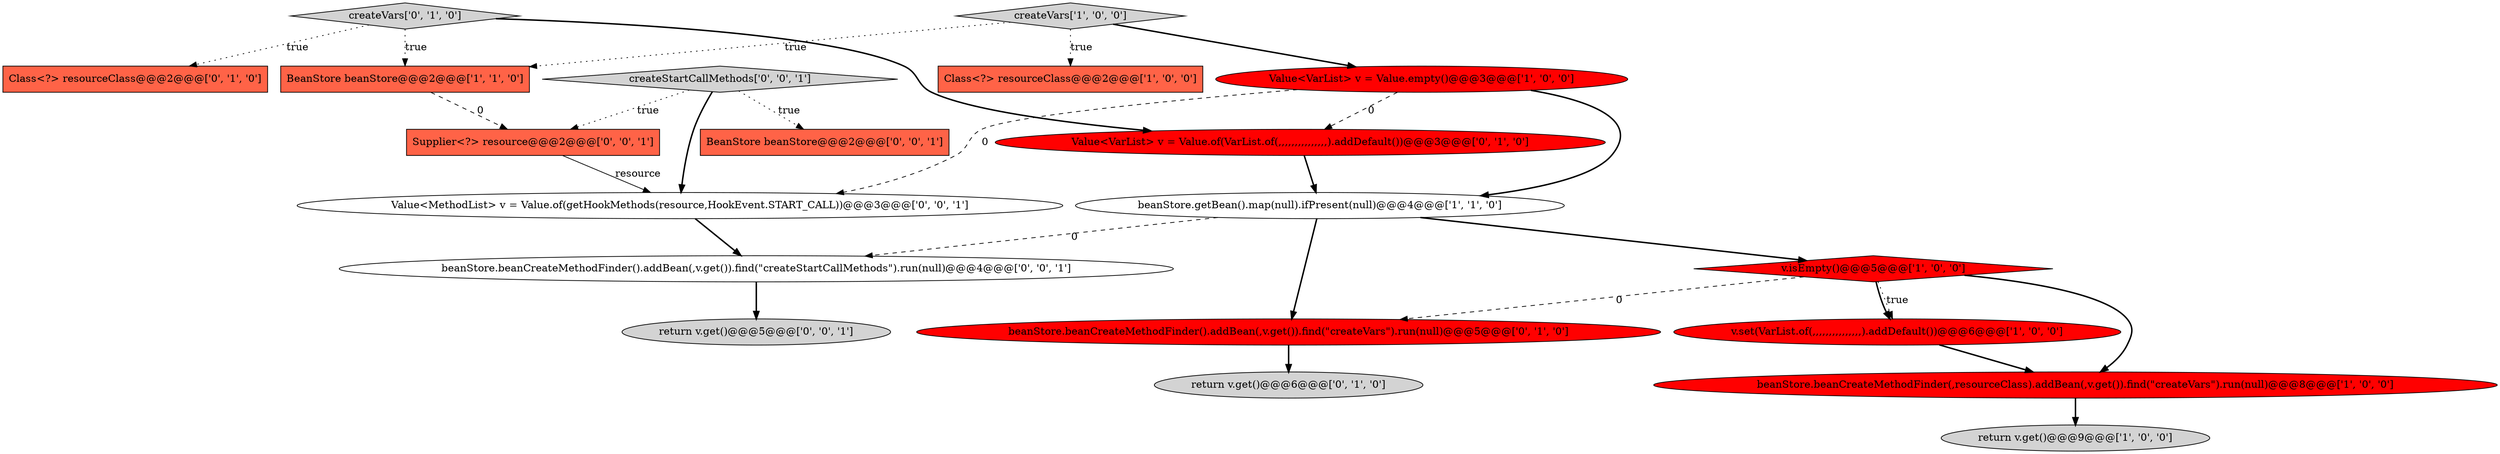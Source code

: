 digraph {
3 [style = filled, label = "BeanStore beanStore@@@2@@@['1', '1', '0']", fillcolor = tomato, shape = box image = "AAA0AAABBB1BBB"];
15 [style = filled, label = "BeanStore beanStore@@@2@@@['0', '0', '1']", fillcolor = tomato, shape = box image = "AAA0AAABBB3BBB"];
8 [style = filled, label = "v.set(VarList.of(,,,,,,,,,,,,,,,).addDefault())@@@6@@@['1', '0', '0']", fillcolor = red, shape = ellipse image = "AAA1AAABBB1BBB"];
11 [style = filled, label = "Class<?> resourceClass@@@2@@@['0', '1', '0']", fillcolor = tomato, shape = box image = "AAA0AAABBB2BBB"];
13 [style = filled, label = "createVars['0', '1', '0']", fillcolor = lightgray, shape = diamond image = "AAA0AAABBB2BBB"];
10 [style = filled, label = "return v.get()@@@6@@@['0', '1', '0']", fillcolor = lightgray, shape = ellipse image = "AAA0AAABBB2BBB"];
18 [style = filled, label = "Value<MethodList> v = Value.of(getHookMethods(resource,HookEvent.START_CALL))@@@3@@@['0', '0', '1']", fillcolor = white, shape = ellipse image = "AAA0AAABBB3BBB"];
19 [style = filled, label = "return v.get()@@@5@@@['0', '0', '1']", fillcolor = lightgray, shape = ellipse image = "AAA0AAABBB3BBB"];
16 [style = filled, label = "createStartCallMethods['0', '0', '1']", fillcolor = lightgray, shape = diamond image = "AAA0AAABBB3BBB"];
4 [style = filled, label = "return v.get()@@@9@@@['1', '0', '0']", fillcolor = lightgray, shape = ellipse image = "AAA0AAABBB1BBB"];
2 [style = filled, label = "beanStore.getBean().map(null).ifPresent(null)@@@4@@@['1', '1', '0']", fillcolor = white, shape = ellipse image = "AAA0AAABBB1BBB"];
12 [style = filled, label = "beanStore.beanCreateMethodFinder().addBean(,v.get()).find(\"createVars\").run(null)@@@5@@@['0', '1', '0']", fillcolor = red, shape = ellipse image = "AAA1AAABBB2BBB"];
9 [style = filled, label = "Value<VarList> v = Value.of(VarList.of(,,,,,,,,,,,,,,,).addDefault())@@@3@@@['0', '1', '0']", fillcolor = red, shape = ellipse image = "AAA1AAABBB2BBB"];
5 [style = filled, label = "v.isEmpty()@@@5@@@['1', '0', '0']", fillcolor = red, shape = diamond image = "AAA1AAABBB1BBB"];
1 [style = filled, label = "Class<?> resourceClass@@@2@@@['1', '0', '0']", fillcolor = tomato, shape = box image = "AAA0AAABBB1BBB"];
17 [style = filled, label = "Supplier<?> resource@@@2@@@['0', '0', '1']", fillcolor = tomato, shape = box image = "AAA0AAABBB3BBB"];
0 [style = filled, label = "Value<VarList> v = Value.empty()@@@3@@@['1', '0', '0']", fillcolor = red, shape = ellipse image = "AAA1AAABBB1BBB"];
14 [style = filled, label = "beanStore.beanCreateMethodFinder().addBean(,v.get()).find(\"createStartCallMethods\").run(null)@@@4@@@['0', '0', '1']", fillcolor = white, shape = ellipse image = "AAA0AAABBB3BBB"];
6 [style = filled, label = "createVars['1', '0', '0']", fillcolor = lightgray, shape = diamond image = "AAA0AAABBB1BBB"];
7 [style = filled, label = "beanStore.beanCreateMethodFinder(,resourceClass).addBean(,v.get()).find(\"createVars\").run(null)@@@8@@@['1', '0', '0']", fillcolor = red, shape = ellipse image = "AAA1AAABBB1BBB"];
5->8 [style = bold, label=""];
5->12 [style = dashed, label="0"];
16->18 [style = bold, label=""];
3->17 [style = dashed, label="0"];
13->3 [style = dotted, label="true"];
9->2 [style = bold, label=""];
16->17 [style = dotted, label="true"];
0->2 [style = bold, label=""];
6->1 [style = dotted, label="true"];
14->19 [style = bold, label=""];
6->0 [style = bold, label=""];
7->4 [style = bold, label=""];
17->18 [style = solid, label="resource"];
2->12 [style = bold, label=""];
8->7 [style = bold, label=""];
12->10 [style = bold, label=""];
2->14 [style = dashed, label="0"];
0->18 [style = dashed, label="0"];
5->7 [style = bold, label=""];
13->11 [style = dotted, label="true"];
13->9 [style = bold, label=""];
0->9 [style = dashed, label="0"];
5->8 [style = dotted, label="true"];
6->3 [style = dotted, label="true"];
18->14 [style = bold, label=""];
2->5 [style = bold, label=""];
16->15 [style = dotted, label="true"];
}
